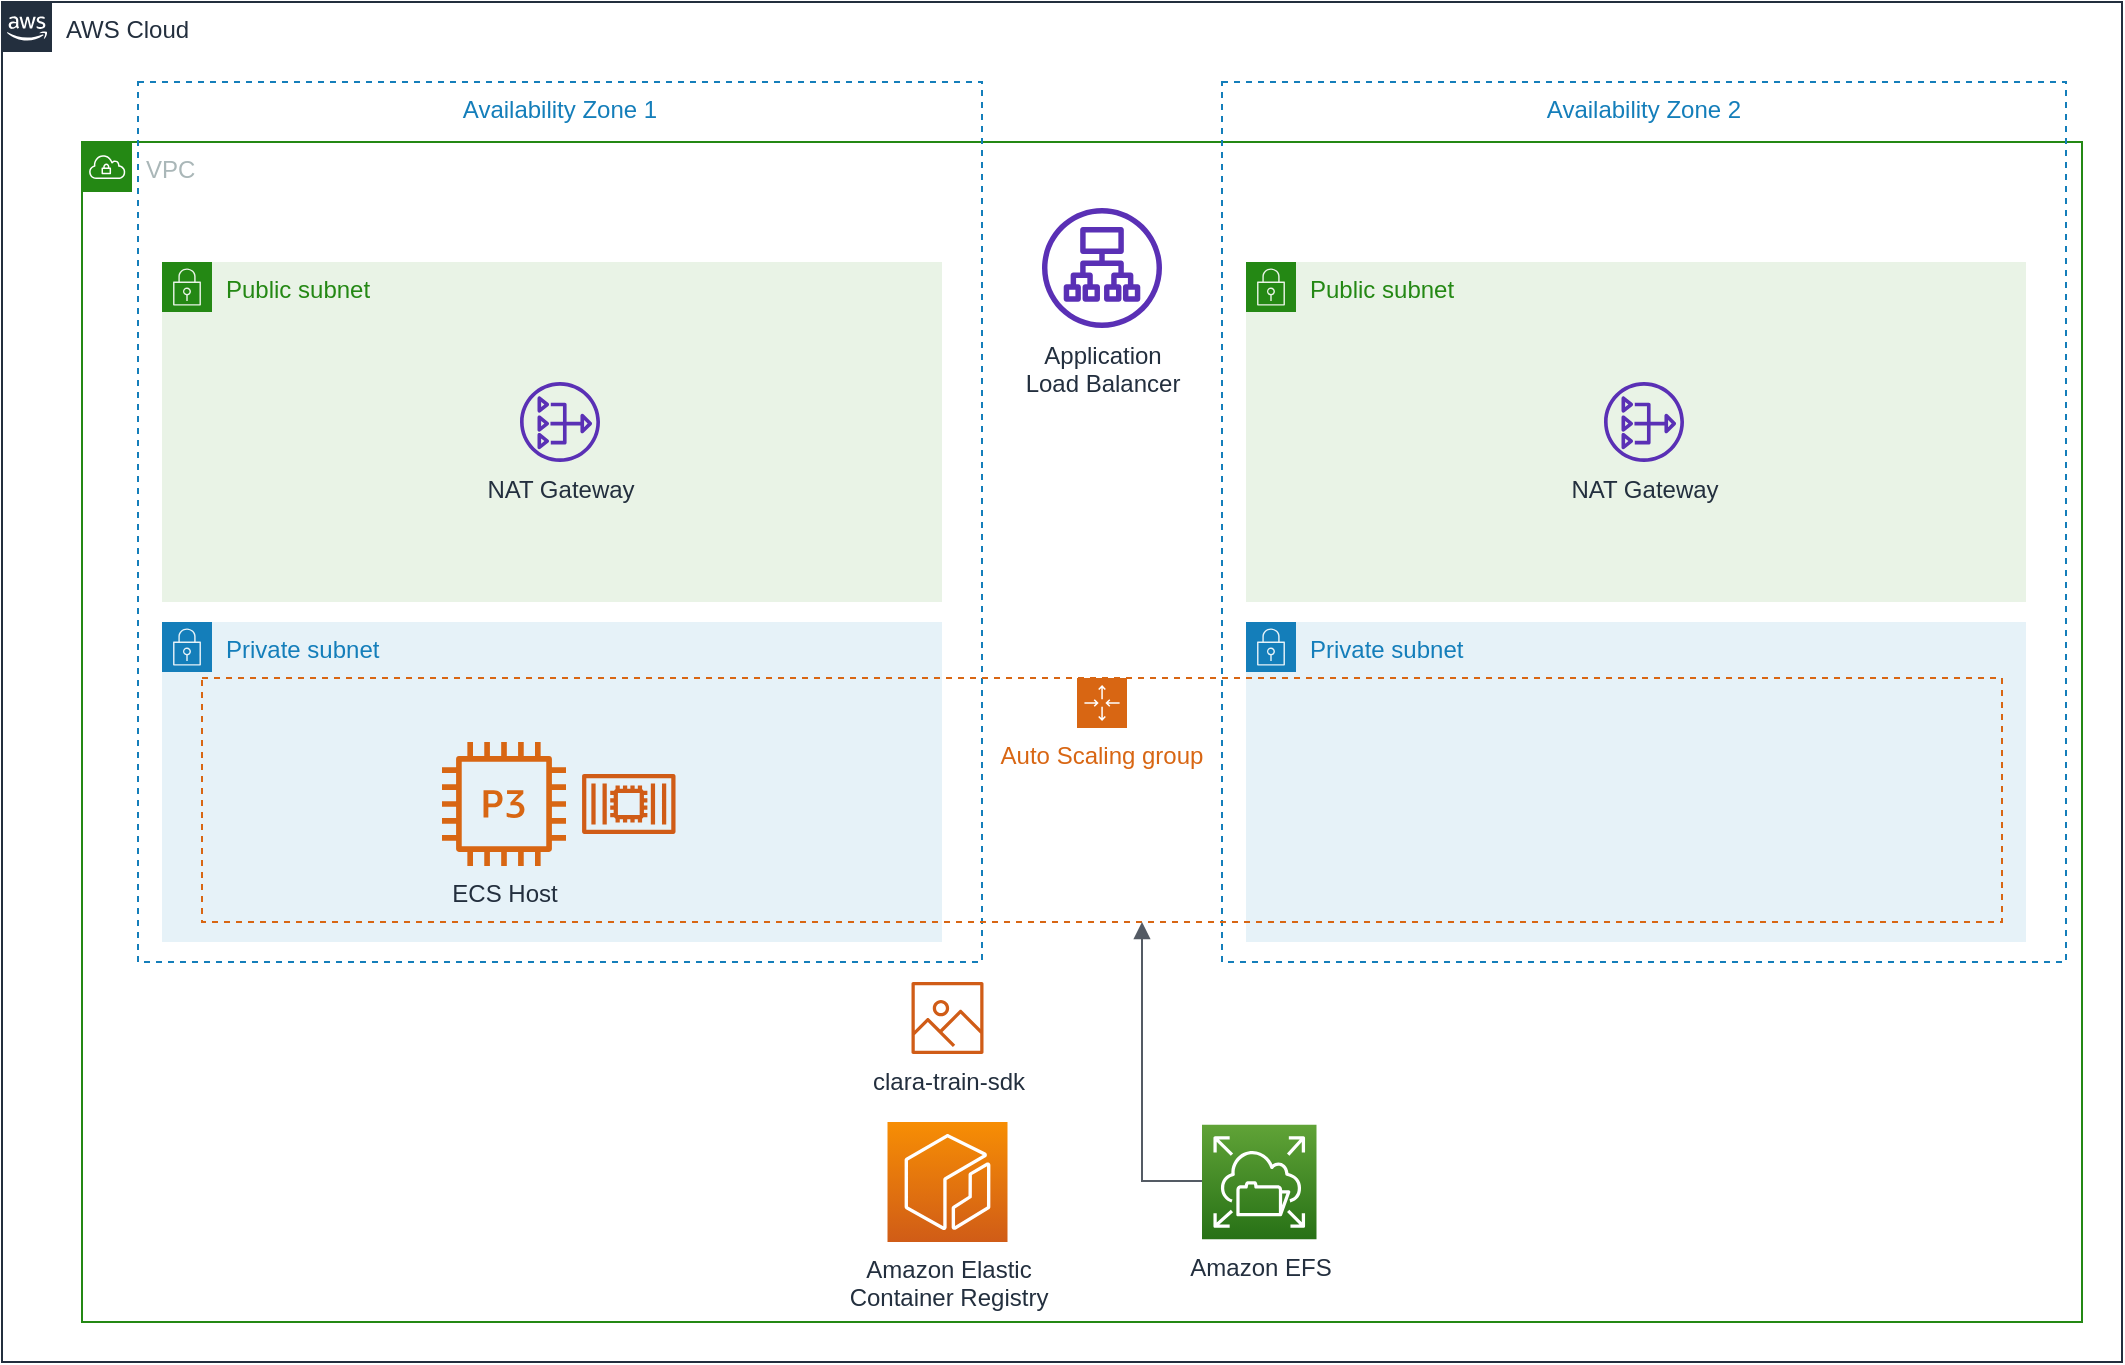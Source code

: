 <mxfile version="12.4.8" type="device"><diagram id="0dau1vI6T45GLHMe3cPY" name="Page-1"><mxGraphModel dx="1527" dy="887" grid="1" gridSize="10" guides="1" tooltips="1" connect="1" arrows="1" fold="1" page="1" pageScale="1" pageWidth="850" pageHeight="1100" math="0" shadow="0"><root><mxCell id="0"/><mxCell id="1" style="" parent="0"/><mxCell id="3vFJuJfYLYPx_PnybpOW-24" value="Private subnet" style="points=[[0,0],[0.25,0],[0.5,0],[0.75,0],[1,0],[1,0.25],[1,0.5],[1,0.75],[1,1],[0.75,1],[0.5,1],[0.25,1],[0,1],[0,0.75],[0,0.5],[0,0.25]];outlineConnect=0;gradientColor=none;html=1;whiteSpace=wrap;fontSize=12;fontStyle=0;shape=mxgraph.aws4.group;grIcon=mxgraph.aws4.group_security_group;grStroke=0;strokeColor=#147EBA;fillColor=#E6F2F8;verticalAlign=top;align=left;spacingLeft=30;fontColor=#147EBA;dashed=0;" parent="1" vertex="1"><mxGeometry x="702" y="500" width="390" height="160" as="geometry"/></mxCell><mxCell id="3vFJuJfYLYPx_PnybpOW-23" value="Private subnet" style="points=[[0,0],[0.25,0],[0.5,0],[0.75,0],[1,0],[1,0.25],[1,0.5],[1,0.75],[1,1],[0.75,1],[0.5,1],[0.25,1],[0,1],[0,0.75],[0,0.5],[0,0.25]];outlineConnect=0;gradientColor=none;html=1;whiteSpace=wrap;fontSize=12;fontStyle=0;shape=mxgraph.aws4.group;grIcon=mxgraph.aws4.group_security_group;grStroke=0;strokeColor=#147EBA;fillColor=#E6F2F8;verticalAlign=top;align=left;spacingLeft=30;fontColor=#147EBA;dashed=0;" parent="1" vertex="1"><mxGeometry x="160" y="500" width="390" height="160" as="geometry"/></mxCell><mxCell id="3vFJuJfYLYPx_PnybpOW-19" value="AWS Cloud" style="points=[[0,0],[0.25,0],[0.5,0],[0.75,0],[1,0],[1,0.25],[1,0.5],[1,0.75],[1,1],[0.75,1],[0.5,1],[0.25,1],[0,1],[0,0.75],[0,0.5],[0,0.25]];outlineConnect=0;gradientColor=none;html=1;whiteSpace=wrap;fontSize=12;fontStyle=0;shape=mxgraph.aws4.group;grIcon=mxgraph.aws4.group_aws_cloud_alt;strokeColor=#232F3E;fillColor=none;verticalAlign=top;align=left;spacingLeft=30;fontColor=#232F3E;dashed=0;" parent="1" vertex="1"><mxGeometry x="80" y="190" width="1060" height="680" as="geometry"/></mxCell><mxCell id="3vFJuJfYLYPx_PnybpOW-18" value="VPC" style="points=[[0,0],[0.25,0],[0.5,0],[0.75,0],[1,0],[1,0.25],[1,0.5],[1,0.75],[1,1],[0.75,1],[0.5,1],[0.25,1],[0,1],[0,0.75],[0,0.5],[0,0.25]];outlineConnect=0;gradientColor=none;html=1;whiteSpace=wrap;fontSize=12;fontStyle=0;shape=mxgraph.aws4.group;grIcon=mxgraph.aws4.group_vpc;strokeColor=#248814;fillColor=none;verticalAlign=top;align=left;spacingLeft=30;fontColor=#AAB7B8;dashed=0;" parent="1" vertex="1"><mxGeometry x="120" y="260" width="1000" height="590" as="geometry"/></mxCell><mxCell id="opT9PBPpsgk6P1mYXLNJ-49" value="Availability Zone 1" style="fillColor=none;strokeColor=#147EBA;dashed=1;verticalAlign=top;fontStyle=0;fontColor=#147EBA;" parent="1" vertex="1"><mxGeometry x="148" y="230" width="422" height="440" as="geometry"/></mxCell><mxCell id="u5jv22rXinFAl_pKjYTU-8" value="Availability Zone 2" style="fillColor=none;strokeColor=#147EBA;dashed=1;verticalAlign=top;fontStyle=0;fontColor=#147EBA;" parent="1" vertex="1"><mxGeometry x="690" y="230" width="422" height="440" as="geometry"/></mxCell><mxCell id="opT9PBPpsgk6P1mYXLNJ-46" value="Auto Scaling group" style="points=[[0,0],[0.25,0],[0.5,0],[0.75,0],[1,0],[1,0.25],[1,0.5],[1,0.75],[1,1],[0.75,1],[0.5,1],[0.25,1],[0,1],[0,0.75],[0,0.5],[0,0.25]];outlineConnect=0;gradientColor=none;html=1;whiteSpace=wrap;fontSize=12;fontStyle=0;shape=mxgraph.aws4.groupCenter;grIcon=mxgraph.aws4.group_auto_scaling_group;grStroke=1;strokeColor=#D86613;fillColor=none;verticalAlign=top;align=center;fontColor=#D86613;dashed=1;spacingTop=25;" parent="1" vertex="1"><mxGeometry x="180" y="528" width="900" height="122" as="geometry"/></mxCell><mxCell id="qau75W1vFTW9b1D07h8Y-9" value="" style="endArrow=none;html=1;" parent="1" target="opT9PBPpsgk6P1mYXLNJ-58" edge="1"><mxGeometry width="50" height="50" relative="1" as="geometry"><mxPoint x="279.667" y="127" as="sourcePoint"/><mxPoint x="280.333" y="102" as="targetPoint"/></mxGeometry></mxCell><mxCell id="3vFJuJfYLYPx_PnybpOW-1" value="ECS Host" style="outlineConnect=0;fontColor=#232F3E;gradientColor=none;fillColor=#D86613;strokeColor=none;dashed=0;verticalLabelPosition=bottom;verticalAlign=top;align=center;html=1;fontSize=12;fontStyle=0;aspect=fixed;pointerEvents=1;shape=mxgraph.aws4.p3_instance;" parent="1" vertex="1"><mxGeometry x="300" y="560" width="62" height="62" as="geometry"/></mxCell><mxCell id="3vFJuJfYLYPx_PnybpOW-8" value="" style="outlineConnect=0;fontColor=#232F3E;gradientColor=none;fillColor=#D05C17;strokeColor=none;dashed=0;verticalLabelPosition=bottom;verticalAlign=top;align=center;html=1;fontSize=12;fontStyle=0;aspect=fixed;pointerEvents=1;shape=mxgraph.aws4.container_2;" parent="1" vertex="1"><mxGeometry x="370" y="576" width="46.8" height="30" as="geometry"/></mxCell><mxCell id="3vFJuJfYLYPx_PnybpOW-9" value="&lt;div&gt;Application &lt;br&gt;&lt;/div&gt;&lt;div&gt;Load Balancer&lt;/div&gt;" style="outlineConnect=0;fontColor=#232F3E;gradientColor=none;fillColor=#5A30B5;strokeColor=none;dashed=0;verticalLabelPosition=bottom;verticalAlign=top;align=center;html=1;fontSize=12;fontStyle=0;aspect=fixed;pointerEvents=1;shape=mxgraph.aws4.application_load_balancer;" parent="1" vertex="1"><mxGeometry x="600" y="293" width="60" height="60" as="geometry"/></mxCell><mxCell id="3vFJuJfYLYPx_PnybpOW-10" value="Amazon EFS" style="outlineConnect=0;fontColor=#232F3E;gradientColor=#60A337;gradientDirection=north;fillColor=#277116;strokeColor=#ffffff;dashed=0;verticalLabelPosition=bottom;verticalAlign=top;align=center;html=1;fontSize=12;fontStyle=0;aspect=fixed;shape=mxgraph.aws4.resourceIcon;resIcon=mxgraph.aws4.elastic_file_system;" parent="1" vertex="1"><mxGeometry x="680" y="751.38" width="57.25" height="57.25" as="geometry"/></mxCell><mxCell id="3vFJuJfYLYPx_PnybpOW-13" value="&lt;div&gt;Amazon Elastic &lt;br&gt;&lt;/div&gt;&lt;div&gt;Container Registry&lt;/div&gt;" style="outlineConnect=0;fontColor=#232F3E;gradientColor=#F78E04;gradientDirection=north;fillColor=#D05C17;strokeColor=#ffffff;dashed=0;verticalLabelPosition=bottom;verticalAlign=top;align=center;html=1;fontSize=12;fontStyle=0;aspect=fixed;shape=mxgraph.aws4.resourceIcon;resIcon=mxgraph.aws4.ecr;" parent="1" vertex="1"><mxGeometry x="522.75" y="750" width="60" height="60" as="geometry"/></mxCell><mxCell id="3vFJuJfYLYPx_PnybpOW-14" value="clara-train-sdk" style="outlineConnect=0;fontColor=#232F3E;gradientColor=none;fillColor=#D05C17;strokeColor=none;dashed=0;verticalLabelPosition=bottom;verticalAlign=top;align=center;html=1;fontSize=12;fontStyle=0;aspect=fixed;pointerEvents=1;shape=mxgraph.aws4.container_registry_image;" parent="1" vertex="1"><mxGeometry x="534.75" y="680" width="36" height="36" as="geometry"/></mxCell><mxCell id="3vFJuJfYLYPx_PnybpOW-16" value="" style="edgeStyle=orthogonalEdgeStyle;html=1;endArrow=none;elbow=vertical;startArrow=block;startFill=1;strokeColor=#545B64;rounded=0;" parent="1" source="opT9PBPpsgk6P1mYXLNJ-46" edge="1"><mxGeometry width="100" relative="1" as="geometry"><mxPoint x="620" y="780" as="sourcePoint"/><mxPoint x="680" y="779.51" as="targetPoint"/><Array as="points"><mxPoint x="650" y="780"/></Array></mxGeometry></mxCell><mxCell id="3vFJuJfYLYPx_PnybpOW-20" value="Public subnet" style="points=[[0,0],[0.25,0],[0.5,0],[0.75,0],[1,0],[1,0.25],[1,0.5],[1,0.75],[1,1],[0.75,1],[0.5,1],[0.25,1],[0,1],[0,0.75],[0,0.5],[0,0.25]];outlineConnect=0;gradientColor=none;html=1;whiteSpace=wrap;fontSize=12;fontStyle=0;shape=mxgraph.aws4.group;grIcon=mxgraph.aws4.group_security_group;grStroke=0;strokeColor=#248814;fillColor=#E9F3E6;verticalAlign=top;align=left;spacingLeft=30;fontColor=#248814;dashed=0;" parent="1" vertex="1"><mxGeometry x="160" y="320" width="390" height="170" as="geometry"/></mxCell><mxCell id="3vFJuJfYLYPx_PnybpOW-4" value="NAT Gateway" style="outlineConnect=0;fontColor=#232F3E;gradientColor=none;fillColor=#5A30B5;strokeColor=none;dashed=0;verticalLabelPosition=bottom;verticalAlign=top;align=center;html=1;fontSize=12;fontStyle=0;aspect=fixed;shape=mxgraph.aws4.nat_gateway;" parent="1" vertex="1"><mxGeometry x="339" y="380" width="40" height="40" as="geometry"/></mxCell><mxCell id="3vFJuJfYLYPx_PnybpOW-21" value="Public subnet" style="points=[[0,0],[0.25,0],[0.5,0],[0.75,0],[1,0],[1,0.25],[1,0.5],[1,0.75],[1,1],[0.75,1],[0.5,1],[0.25,1],[0,1],[0,0.75],[0,0.5],[0,0.25]];outlineConnect=0;gradientColor=none;html=1;whiteSpace=wrap;fontSize=12;fontStyle=0;shape=mxgraph.aws4.group;grIcon=mxgraph.aws4.group_security_group;grStroke=0;strokeColor=#248814;fillColor=#E9F3E6;verticalAlign=top;align=left;spacingLeft=30;fontColor=#248814;dashed=0;" parent="1" vertex="1"><mxGeometry x="702" y="320" width="390" height="170" as="geometry"/></mxCell><mxCell id="3vFJuJfYLYPx_PnybpOW-22" value="NAT Gateway" style="outlineConnect=0;fontColor=#232F3E;gradientColor=none;fillColor=#5A30B5;strokeColor=none;dashed=0;verticalLabelPosition=bottom;verticalAlign=top;align=center;html=1;fontSize=12;fontStyle=0;aspect=fixed;shape=mxgraph.aws4.nat_gateway;" parent="1" vertex="1"><mxGeometry x="881" y="380" width="40" height="40" as="geometry"/></mxCell><mxCell id="opT9PBPpsgk6P1mYXLNJ-44" value="Components" parent="0" visible="0"/><mxCell id="opT9PBPpsgk6P1mYXLNJ-94" value="AWS Cloud" style="points=[[0,0],[0.25,0],[0.5,0],[0.75,0],[1,0],[1,0.25],[1,0.5],[1,0.75],[1,1],[0.75,1],[0.5,1],[0.25,1],[0,1],[0,0.75],[0,0.5],[0,0.25]];outlineConnect=0;gradientColor=none;html=1;whiteSpace=wrap;fontSize=12;fontStyle=0;shape=mxgraph.aws4.group;grIcon=mxgraph.aws4.group_aws_cloud_alt;strokeColor=#232F3E;fillColor=none;verticalAlign=top;align=left;spacingLeft=30;fontColor=#232F3E;dashed=0;" parent="opT9PBPpsgk6P1mYXLNJ-44" vertex="1"><mxGeometry x="30" y="120" width="1310" height="780" as="geometry"/></mxCell><mxCell id="opT9PBPpsgk6P1mYXLNJ-97" value="VPC" style="points=[[0,0],[0.25,0],[0.5,0],[0.75,0],[1,0],[1,0.25],[1,0.5],[1,0.75],[1,1],[0.75,1],[0.5,1],[0.25,1],[0,1],[0,0.75],[0,0.5],[0,0.25]];outlineConnect=0;gradientColor=none;html=1;whiteSpace=wrap;fontSize=12;fontStyle=0;shape=mxgraph.aws4.group;grIcon=mxgraph.aws4.group_vpc;strokeColor=#248814;fillColor=none;verticalAlign=top;align=left;spacingLeft=30;fontColor=#AAB7B8;dashed=0;" parent="opT9PBPpsgk6P1mYXLNJ-44" vertex="1"><mxGeometry x="50" y="150" width="1270" height="730" as="geometry"/></mxCell><mxCell id="opT9PBPpsgk6P1mYXLNJ-47" value="\" style="group" parent="opT9PBPpsgk6P1mYXLNJ-44" vertex="1" connectable="0"><mxGeometry x="48" y="35" width="830" height="885" as="geometry"/></mxCell><mxCell id="opT9PBPpsgk6P1mYXLNJ-50" value="" style="outlineConnect=0;fontColor=#232F3E;gradientColor=none;fillColor=#D86613;strokeColor=none;dashed=0;verticalLabelPosition=bottom;verticalAlign=top;align=center;html=1;fontSize=12;fontStyle=0;aspect=fixed;shape=mxgraph.aws4.t3_instance;" parent="opT9PBPpsgk6P1mYXLNJ-47" vertex="1"><mxGeometry x="225" y="549" width="48" height="48" as="geometry"/></mxCell><mxCell id="opT9PBPpsgk6P1mYXLNJ-51" value="" style="outlineConnect=0;fontColor=#232F3E;gradientColor=none;fillColor=#5A30B5;strokeColor=none;dashed=0;verticalLabelPosition=bottom;verticalAlign=top;align=center;html=1;fontSize=12;fontStyle=0;aspect=fixed;shape=mxgraph.aws4.nat_gateway;" parent="opT9PBPpsgk6P1mYXLNJ-47" vertex="1"><mxGeometry x="194" y="345" width="40" height="40" as="geometry"/></mxCell><mxCell id="opT9PBPpsgk6P1mYXLNJ-59" value="&lt;div&gt;VPC Internet Gateway&lt;/div&gt;&lt;div&gt;&lt;br&gt;&lt;/div&gt;" style="outlineConnect=0;fontColor=#232F3E;gradientColor=none;fillColor=#5A30B5;strokeColor=none;dashed=0;verticalLabelPosition=bottom;verticalAlign=top;align=center;html=1;fontSize=12;fontStyle=0;aspect=fixed;shape=mxgraph.aws4.internet_gateway;" parent="opT9PBPpsgk6P1mYXLNJ-47" vertex="1"><mxGeometry x="207" y="90" width="50" height="50" as="geometry"/></mxCell><mxCell id="opT9PBPpsgk6P1mYXLNJ-60" value="" style="shape=actor;whiteSpace=wrap;html=1;" parent="opT9PBPpsgk6P1mYXLNJ-47" vertex="1"><mxGeometry x="429" width="40" height="60" as="geometry"/></mxCell><mxCell id="opT9PBPpsgk6P1mYXLNJ-58" value="" style="outlineConnect=0;fontColor=#232F3E;gradientColor=#945DF2;gradientDirection=north;fillColor=#5A30B5;strokeColor=#ffffff;dashed=0;verticalLabelPosition=bottom;verticalAlign=top;align=center;html=1;fontSize=12;fontStyle=0;aspect=fixed;shape=mxgraph.aws4.resourceIcon;resIcon=mxgraph.aws4.route_53;" parent="opT9PBPpsgk6P1mYXLNJ-47" vertex="1"><mxGeometry x="207" y="5" width="50" height="50" as="geometry"/></mxCell><mxCell id="opT9PBPpsgk6P1mYXLNJ-5" value="" style="outlineConnect=0;fontColor=#232F3E;gradientColor=#945DF2;gradientDirection=north;fillColor=#5A30B5;strokeColor=#ffffff;dashed=0;verticalLabelPosition=bottom;verticalAlign=top;align=center;html=1;fontSize=12;fontStyle=0;aspect=fixed;shape=mxgraph.aws4.resourceIcon;resIcon=mxgraph.aws4.api_gateway;" parent="opT9PBPpsgk6P1mYXLNJ-47" vertex="1"><mxGeometry x="552" y="305" width="75" height="75" as="geometry"/></mxCell><mxCell id="opT9PBPpsgk6P1mYXLNJ-34" value="" style="outlineConnect=0;fontColor=#232F3E;gradientColor=#60A337;gradientDirection=north;fillColor=#277116;strokeColor=#ffffff;dashed=0;verticalLabelPosition=bottom;verticalAlign=top;align=center;html=1;fontSize=12;fontStyle=0;aspect=fixed;shape=mxgraph.aws4.resourceIcon;resIcon=mxgraph.aws4.s3;" parent="opT9PBPpsgk6P1mYXLNJ-47" vertex="1"><mxGeometry x="647" y="144" width="78" height="78" as="geometry"/></mxCell><mxCell id="opT9PBPpsgk6P1mYXLNJ-36" value="&lt;div&gt;MLS Data&lt;/div&gt;&lt;div&gt;Mobile Data&lt;/div&gt;&lt;div&gt;Analytic Datasets&lt;br&gt;&lt;/div&gt;" style="text;html=1;strokeColor=none;fillColor=none;align=center;verticalAlign=middle;whiteSpace=wrap;rounded=0;" parent="opT9PBPpsgk6P1mYXLNJ-47" vertex="1"><mxGeometry x="712" y="115" width="118" height="20" as="geometry"/></mxCell><mxCell id="opT9PBPpsgk6P1mYXLNJ-82" value="" style="endArrow=none;html=1;exitX=1;exitY=0.5;exitDx=0;exitDy=0;" parent="opT9PBPpsgk6P1mYXLNJ-47" source="opT9PBPpsgk6P1mYXLNJ-46" target="opT9PBPpsgk6P1mYXLNJ-51" edge="1"><mxGeometry width="50" height="50" relative="1" as="geometry"><mxPoint x="135.5" y="557" as="sourcePoint"/><mxPoint x="395.5" y="527" as="targetPoint"/><Array as="points"><mxPoint x="382" y="553"/><mxPoint x="382" y="425"/><mxPoint x="214" y="425"/></Array></mxGeometry></mxCell><mxCell id="opT9PBPpsgk6P1mYXLNJ-84" value="App User" style="text;html=1;strokeColor=none;fillColor=none;align=center;verticalAlign=middle;whiteSpace=wrap;rounded=0;" parent="opT9PBPpsgk6P1mYXLNJ-47" vertex="1"><mxGeometry x="429" y="65" width="40" height="20" as="geometry"/></mxCell><mxCell id="opT9PBPpsgk6P1mYXLNJ-85" value="" style="outlineConnect=0;fontColor=#232F3E;gradientColor=none;fillColor=#232F3E;strokeColor=none;dashed=0;verticalLabelPosition=bottom;verticalAlign=top;align=center;html=1;fontSize=12;fontStyle=0;shape=mxgraph.aws4.client;" parent="opT9PBPpsgk6P1mYXLNJ-47" vertex="1"><mxGeometry x="369" y="-9" width="50" height="76" as="geometry"/></mxCell><mxCell id="opT9PBPpsgk6P1mYXLNJ-87" value="" style="endArrow=none;html=1;" parent="opT9PBPpsgk6P1mYXLNJ-47" source="opT9PBPpsgk6P1mYXLNJ-58" target="opT9PBPpsgk6P1mYXLNJ-85" edge="1"><mxGeometry width="50" height="50" relative="1" as="geometry"><mxPoint x="332" y="-45" as="sourcePoint"/><mxPoint x="382" y="-95" as="targetPoint"/></mxGeometry></mxCell><mxCell id="qau75W1vFTW9b1D07h8Y-4" value="" style="outlineConnect=0;fontColor=#232F3E;gradientColor=none;fillColor=#5A30B5;strokeColor=none;dashed=0;verticalLabelPosition=bottom;verticalAlign=top;align=center;html=1;fontSize=12;fontStyle=0;aspect=fixed;shape=mxgraph.aws4.router;" parent="opT9PBPpsgk6P1mYXLNJ-47" vertex="1"><mxGeometry x="205" y="165" width="50" height="50" as="geometry"/></mxCell><mxCell id="opT9PBPpsgk6P1mYXLNJ-90" value="" style="endArrow=none;html=1;" parent="opT9PBPpsgk6P1mYXLNJ-47" source="qau75W1vFTW9b1D07h8Y-4" target="opT9PBPpsgk6P1mYXLNJ-59" edge="1"><mxGeometry width="50" height="50" relative="1" as="geometry"><mxPoint x="-73" y="293" as="sourcePoint"/><mxPoint x="232" y="145" as="targetPoint"/></mxGeometry></mxCell><mxCell id="qau75W1vFTW9b1D07h8Y-10" value="" style="endArrow=none;html=1;" parent="opT9PBPpsgk6P1mYXLNJ-47" target="qau75W1vFTW9b1D07h8Y-4" edge="1"><mxGeometry width="50" height="50" relative="1" as="geometry"><mxPoint x="234" y="365" as="sourcePoint"/><mxPoint x="312" y="235" as="targetPoint"/><Array as="points"><mxPoint x="262" y="365"/><mxPoint x="262" y="245"/><mxPoint x="232" y="245"/></Array></mxGeometry></mxCell><mxCell id="opT9PBPpsgk6P1mYXLNJ-43" value="" style="outlineConnect=0;fontColor=#232F3E;gradientColor=#F78E04;gradientDirection=north;fillColor=#D05C17;strokeColor=#ffffff;dashed=0;verticalLabelPosition=bottom;verticalAlign=top;align=center;html=1;fontSize=12;fontStyle=0;aspect=fixed;shape=mxgraph.aws4.resourceIcon;resIcon=mxgraph.aws4.compute;" parent="opT9PBPpsgk6P1mYXLNJ-47" vertex="1"><mxGeometry x="502" y="5" width="50" height="50" as="geometry"/></mxCell><mxCell id="opT9PBPpsgk6P1mYXLNJ-35" value="Scraper Server" style="text;html=1;strokeColor=none;fillColor=none;align=center;verticalAlign=middle;whiteSpace=wrap;rounded=0;" parent="opT9PBPpsgk6P1mYXLNJ-47" vertex="1"><mxGeometry x="507" y="20" width="40" height="20" as="geometry"/></mxCell><mxCell id="opT9PBPpsgk6P1mYXLNJ-61" value="" style="outlineConnect=0;fontColor=#232F3E;gradientColor=#F78E04;gradientDirection=north;fillColor=#D05C17;strokeColor=#ffffff;dashed=0;verticalLabelPosition=bottom;verticalAlign=top;align=center;html=1;fontSize=12;fontStyle=0;aspect=fixed;shape=mxgraph.aws4.resourceIcon;resIcon=mxgraph.aws4.compute;" parent="opT9PBPpsgk6P1mYXLNJ-47" vertex="1"><mxGeometry x="502" y="5" width="50" height="50" as="geometry"/></mxCell><mxCell id="opT9PBPpsgk6P1mYXLNJ-62" value="Scraper Server" style="text;html=1;strokeColor=none;fillColor=none;align=center;verticalAlign=middle;whiteSpace=wrap;rounded=0;" parent="opT9PBPpsgk6P1mYXLNJ-47" vertex="1"><mxGeometry x="507" y="61" width="40" height="20" as="geometry"/></mxCell><mxCell id="qau75W1vFTW9b1D07h8Y-13" value="" style="endArrow=none;html=1;" parent="opT9PBPpsgk6P1mYXLNJ-47" source="opT9PBPpsgk6P1mYXLNJ-61" target="opT9PBPpsgk6P1mYXLNJ-5" edge="1"><mxGeometry width="50" height="50" relative="1" as="geometry"><mxPoint x="612" y="45" as="sourcePoint"/><mxPoint x="532" y="245" as="targetPoint"/><Array as="points"><mxPoint x="591" y="30"/></Array></mxGeometry></mxCell><mxCell id="qau75W1vFTW9b1D07h8Y-15" value="" style="endArrow=none;html=1;" parent="opT9PBPpsgk6P1mYXLNJ-47" source="opT9PBPpsgk6P1mYXLNJ-34" target="opT9PBPpsgk6P1mYXLNJ-5" edge="1"><mxGeometry width="50" height="50" relative="1" as="geometry"><mxPoint x="592" y="445" as="sourcePoint"/><mxPoint x="592" y="395" as="targetPoint"/></mxGeometry></mxCell><mxCell id="opT9PBPpsgk6P1mYXLNJ-3" value="" style="outlineConnect=0;fontColor=#232F3E;gradientColor=none;fillColor=#D05C17;strokeColor=none;dashed=0;verticalLabelPosition=bottom;verticalAlign=top;align=center;html=1;fontSize=12;fontStyle=0;aspect=fixed;shape=mxgraph.aws4.lambda_function;" parent="opT9PBPpsgk6P1mYXLNJ-47" vertex="1"><mxGeometry x="725.5" y="488" width="30" height="30" as="geometry"/></mxCell><mxCell id="opT9PBPpsgk6P1mYXLNJ-2" value="" style="outlineConnect=0;fontColor=#232F3E;gradientColor=#F78E04;gradientDirection=north;fillColor=#D05C17;strokeColor=#ffffff;dashed=0;verticalLabelPosition=bottom;verticalAlign=top;align=center;html=1;fontSize=12;fontStyle=0;aspect=fixed;shape=mxgraph.aws4.resourceIcon;resIcon=mxgraph.aws4.lambda;" parent="opT9PBPpsgk6P1mYXLNJ-47" vertex="1"><mxGeometry x="644" y="443" width="75" height="75" as="geometry"/></mxCell><mxCell id="qau75W1vFTW9b1D07h8Y-17" value="" style="endArrow=classic;startArrow=classic;html=1;" parent="opT9PBPpsgk6P1mYXLNJ-47" source="opT9PBPpsgk6P1mYXLNJ-2" target="opT9PBPpsgk6P1mYXLNJ-34" edge="1"><mxGeometry width="50" height="50" relative="1" as="geometry"><mxPoint x="622" y="565" as="sourcePoint"/><mxPoint x="672" y="515" as="targetPoint"/></mxGeometry></mxCell><mxCell id="qau75W1vFTW9b1D07h8Y-20" value="On S3 ObjectCreated Event, Lambda Validates incoming data, calls enrichers, creates de-duped analytic dataset, and stores back to s3" style="text;html=1;strokeColor=none;fillColor=none;align=center;verticalAlign=middle;whiteSpace=wrap;rounded=0;" parent="opT9PBPpsgk6P1mYXLNJ-47" vertex="1"><mxGeometry x="622" y="553" width="138" height="20" as="geometry"/></mxCell><mxCell id="qau75W1vFTW9b1D07h8Y-24" value="Event generated on ObjectCreated Event in /incoming bucket" style="text;html=1;strokeColor=none;fillColor=none;align=center;verticalAlign=middle;whiteSpace=wrap;rounded=0;" parent="opT9PBPpsgk6P1mYXLNJ-47" vertex="1"><mxGeometry x="722" y="175" width="138" height="20" as="geometry"/></mxCell><mxCell id="opT9PBPpsgk6P1mYXLNJ-18" value="" style="outlineConnect=0;fontColor=#232F3E;gradientColor=none;fillColor=#D86613;strokeColor=none;dashed=0;verticalLabelPosition=bottom;verticalAlign=top;align=center;html=1;fontSize=12;fontStyle=0;aspect=fixed;shape=mxgraph.aws4.t2_instance;" parent="opT9PBPpsgk6P1mYXLNJ-44" vertex="1"><mxGeometry x="176" y="376" width="50" height="50" as="geometry"/></mxCell><mxCell id="opT9PBPpsgk6P1mYXLNJ-20" value="Bastion Host" style="text;html=1;strokeColor=none;fillColor=none;align=center;verticalAlign=middle;whiteSpace=wrap;rounded=0;" parent="opT9PBPpsgk6P1mYXLNJ-44" vertex="1"><mxGeometry x="159" y="433" width="40" height="20" as="geometry"/></mxCell><mxCell id="opT9PBPpsgk6P1mYXLNJ-64" value="" style="outlineConnect=0;fontColor=#232F3E;gradientColor=none;fillColor=#D86613;strokeColor=none;dashed=0;verticalLabelPosition=bottom;verticalAlign=top;align=center;html=1;fontSize=12;fontStyle=0;aspect=fixed;shape=mxgraph.aws4.t2_instance;" parent="opT9PBPpsgk6P1mYXLNJ-44" vertex="1"><mxGeometry x="176" y="376" width="50" height="50" as="geometry"/></mxCell><mxCell id="opT9PBPpsgk6P1mYXLNJ-65" value="Bastion Host" style="text;html=1;strokeColor=none;fillColor=none;align=center;verticalAlign=middle;whiteSpace=wrap;rounded=0;" parent="opT9PBPpsgk6P1mYXLNJ-44" vertex="1"><mxGeometry x="159" y="433" width="40" height="20" as="geometry"/></mxCell><mxCell id="opT9PBPpsgk6P1mYXLNJ-72" value="&lt;div&gt;Private IPv4: 10.0.1.0/24&lt;/div&gt;&lt;div&gt;Auto-assign public IP&lt;br&gt;&lt;/div&gt;" style="text;html=1;strokeColor=none;fillColor=none;align=center;verticalAlign=middle;whiteSpace=wrap;rounded=0;" parent="opT9PBPpsgk6P1mYXLNJ-44" vertex="1"><mxGeometry x="95" y="350" width="147" height="20" as="geometry"/></mxCell><mxCell id="opT9PBPpsgk6P1mYXLNJ-73" value="Private IPv4: 10.0.2.0/24" style="text;html=1;strokeColor=none;fillColor=none;align=center;verticalAlign=middle;whiteSpace=wrap;rounded=0;" parent="opT9PBPpsgk6P1mYXLNJ-44" vertex="1"><mxGeometry x="95" y="519" width="147" height="20" as="geometry"/></mxCell><mxCell id="opT9PBPpsgk6P1mYXLNJ-75" value="Analytic&amp;nbsp; UI Server (jupyter)" style="text;html=1;strokeColor=none;fillColor=none;align=center;verticalAlign=middle;whiteSpace=wrap;rounded=0;" parent="opT9PBPpsgk6P1mYXLNJ-44" vertex="1"><mxGeometry x="321" y="622" width="59" height="20" as="geometry"/></mxCell><mxCell id="opT9PBPpsgk6P1mYXLNJ-76" value="Elastic IP" style="text;html=1;strokeColor=none;fillColor=none;align=center;verticalAlign=middle;whiteSpace=wrap;rounded=0;" parent="opT9PBPpsgk6P1mYXLNJ-44" vertex="1"><mxGeometry x="390" y="608" width="70" height="20" as="geometry"/></mxCell><mxCell id="opT9PBPpsgk6P1mYXLNJ-91" value="" style="endArrow=none;html=1;" parent="opT9PBPpsgk6P1mYXLNJ-44" source="opT9PBPpsgk6P1mYXLNJ-50" target="opT9PBPpsgk6P1mYXLNJ-64" edge="1"><mxGeometry width="50" height="50" relative="1" as="geometry"><mxPoint x="20" y="710" as="sourcePoint"/><mxPoint x="100" y="1160" as="targetPoint"/><Array as="points"><mxPoint x="201" y="610"/></Array></mxGeometry></mxCell><mxCell id="opT9PBPpsgk6P1mYXLNJ-92" value="SSH" style="text;html=1;strokeColor=none;fillColor=none;align=center;verticalAlign=middle;whiteSpace=wrap;rounded=0;" parent="opT9PBPpsgk6P1mYXLNJ-44" vertex="1"><mxGeometry x="186" y="612" width="40" height="20" as="geometry"/></mxCell><mxCell id="opT9PBPpsgk6P1mYXLNJ-98" value="&lt;div&gt;Private IPv4: 10.0.0.0/16&lt;/div&gt;" style="text;html=1;strokeColor=none;fillColor=none;align=center;verticalAlign=middle;whiteSpace=wrap;rounded=0;" parent="opT9PBPpsgk6P1mYXLNJ-44" vertex="1"><mxGeometry x="75" y="170" width="147" height="20" as="geometry"/></mxCell></root></mxGraphModel></diagram></mxfile>